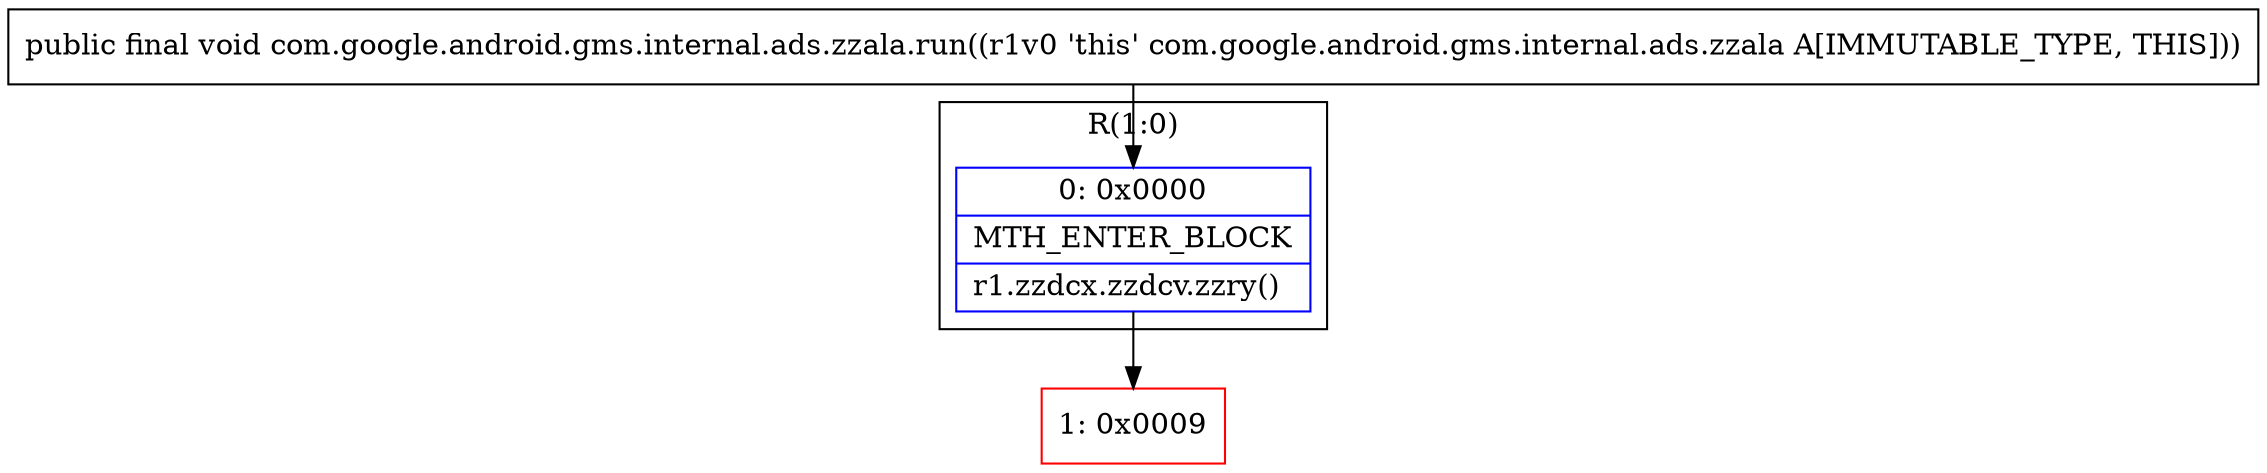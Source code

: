 digraph "CFG forcom.google.android.gms.internal.ads.zzala.run()V" {
subgraph cluster_Region_1388603989 {
label = "R(1:0)";
node [shape=record,color=blue];
Node_0 [shape=record,label="{0\:\ 0x0000|MTH_ENTER_BLOCK\l|r1.zzdcx.zzdcv.zzry()\l}"];
}
Node_1 [shape=record,color=red,label="{1\:\ 0x0009}"];
MethodNode[shape=record,label="{public final void com.google.android.gms.internal.ads.zzala.run((r1v0 'this' com.google.android.gms.internal.ads.zzala A[IMMUTABLE_TYPE, THIS])) }"];
MethodNode -> Node_0;
Node_0 -> Node_1;
}

